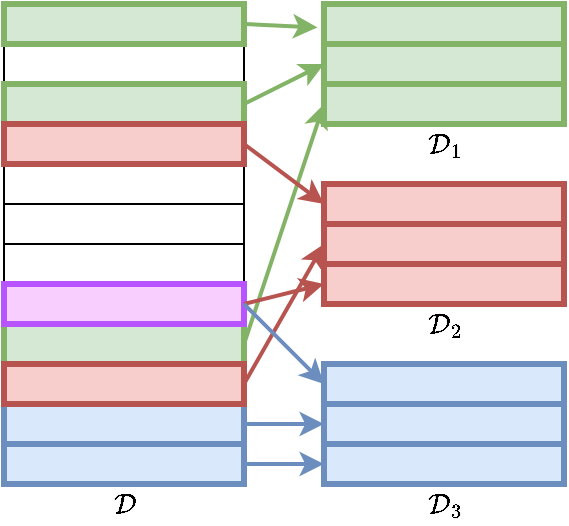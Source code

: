 <mxfile version="12.7.1" type="device"><diagram id="cHWxczxEy8_q6DI_jism" name="Page-1"><mxGraphModel dx="813" dy="454" grid="1" gridSize="10" guides="1" tooltips="1" connect="1" arrows="1" fold="1" page="1" pageScale="1" pageWidth="850" pageHeight="1100" math="1" shadow="0"><root><mxCell id="0"/><mxCell id="1" parent="0"/><mxCell id="QBW_w0LVteGHwCLCXdw--8" value="" style="rounded=0;whiteSpace=wrap;html=1;" vertex="1" parent="1"><mxGeometry x="40" y="160" width="120" height="20" as="geometry"/></mxCell><mxCell id="QBW_w0LVteGHwCLCXdw--11" value="" style="rounded=0;whiteSpace=wrap;html=1;" vertex="1" parent="1"><mxGeometry x="40" y="200" width="120" height="20" as="geometry"/></mxCell><mxCell id="QBW_w0LVteGHwCLCXdw--20" value="$$\mathcal{D}$$" style="text;html=1;align=center;verticalAlign=middle;resizable=0;points=[];autosize=1;" vertex="1" parent="1"><mxGeometry x="50" y="320" width="100" height="20" as="geometry"/></mxCell><mxCell id="QBW_w0LVteGHwCLCXdw--26" value="" style="rounded=0;whiteSpace=wrap;html=1;" vertex="1" parent="1"><mxGeometry x="40" y="100" width="120" height="20" as="geometry"/></mxCell><mxCell id="QBW_w0LVteGHwCLCXdw--28" value="" style="rounded=0;whiteSpace=wrap;html=1;" vertex="1" parent="1"><mxGeometry x="40" y="180" width="120" height="20" as="geometry"/></mxCell><mxCell id="QBW_w0LVteGHwCLCXdw--32" value="" style="rounded=0;whiteSpace=wrap;html=1;strokeColor=#82b366;strokeWidth=3;fillColor=#d5e8d4;" vertex="1" parent="1"><mxGeometry x="200" y="80" width="120" height="20" as="geometry"/></mxCell><mxCell id="QBW_w0LVteGHwCLCXdw--33" value="" style="rounded=0;whiteSpace=wrap;html=1;strokeColor=#82b366;strokeWidth=3;fillColor=#d5e8d4;" vertex="1" parent="1"><mxGeometry x="200" y="100" width="120" height="20" as="geometry"/></mxCell><mxCell id="QBW_w0LVteGHwCLCXdw--34" value="" style="rounded=0;whiteSpace=wrap;html=1;strokeColor=#82b366;strokeWidth=3;fillColor=#d5e8d4;" vertex="1" parent="1"><mxGeometry x="200" y="120" width="120" height="20" as="geometry"/></mxCell><mxCell id="QBW_w0LVteGHwCLCXdw--36" value="" style="rounded=0;whiteSpace=wrap;html=1;fillColor=#f8cecc;strokeColor=#b85450;strokeWidth=3;" vertex="1" parent="1"><mxGeometry x="200" y="170" width="120" height="20" as="geometry"/></mxCell><mxCell id="QBW_w0LVteGHwCLCXdw--37" value="" style="rounded=0;whiteSpace=wrap;html=1;fillColor=#f8cecc;strokeColor=#b85450;strokeWidth=3;" vertex="1" parent="1"><mxGeometry x="200" y="190" width="120" height="20" as="geometry"/></mxCell><mxCell id="QBW_w0LVteGHwCLCXdw--38" value="" style="rounded=0;whiteSpace=wrap;html=1;fillColor=#f8cecc;strokeColor=#b85450;strokeWidth=3;" vertex="1" parent="1"><mxGeometry x="200" y="210" width="120" height="20" as="geometry"/></mxCell><mxCell id="QBW_w0LVteGHwCLCXdw--40" value="" style="rounded=0;whiteSpace=wrap;html=1;fillColor=#dae8fc;strokeColor=#6c8ebf;strokeWidth=3;" vertex="1" parent="1"><mxGeometry x="200" y="260" width="120" height="20" as="geometry"/></mxCell><mxCell id="QBW_w0LVteGHwCLCXdw--41" value="" style="rounded=0;whiteSpace=wrap;html=1;fillColor=#dae8fc;strokeColor=#6c8ebf;strokeWidth=3;" vertex="1" parent="1"><mxGeometry x="200" y="280" width="120" height="20" as="geometry"/></mxCell><mxCell id="QBW_w0LVteGHwCLCXdw--42" value="" style="rounded=0;whiteSpace=wrap;html=1;fillColor=#dae8fc;strokeColor=#6c8ebf;strokeWidth=3;" vertex="1" parent="1"><mxGeometry x="200" y="300" width="120" height="20" as="geometry"/></mxCell><mxCell id="QBW_w0LVteGHwCLCXdw--2" value="" style="rounded=0;whiteSpace=wrap;html=1;strokeColor=#82b366;strokeWidth=3;fillColor=#d5e8d4;" vertex="1" parent="1"><mxGeometry x="40" y="80" width="120" height="20" as="geometry"/></mxCell><mxCell id="QBW_w0LVteGHwCLCXdw--5" value="" style="rounded=0;whiteSpace=wrap;html=1;strokeColor=#82b366;strokeWidth=3;fillColor=#d5e8d4;" vertex="1" parent="1"><mxGeometry x="40" y="120" width="120" height="20" as="geometry"/></mxCell><mxCell id="QBW_w0LVteGHwCLCXdw--14" value="" style="rounded=0;whiteSpace=wrap;html=1;strokeColor=#82b366;strokeWidth=3;fillColor=#d5e8d4;" vertex="1" parent="1"><mxGeometry x="40" y="240" width="120" height="20" as="geometry"/></mxCell><mxCell id="QBW_w0LVteGHwCLCXdw--17" value="" style="rounded=0;whiteSpace=wrap;html=1;fillColor=#dae8fc;strokeColor=#6c8ebf;strokeWidth=3;" vertex="1" parent="1"><mxGeometry x="40" y="280" width="120" height="20" as="geometry"/></mxCell><mxCell id="QBW_w0LVteGHwCLCXdw--27" value="" style="rounded=0;whiteSpace=wrap;html=1;fillColor=#f8cecc;strokeColor=#b85450;strokeWidth=3;" vertex="1" parent="1"><mxGeometry x="40" y="140" width="120" height="20" as="geometry"/></mxCell><mxCell id="QBW_w0LVteGHwCLCXdw--29" value="" style="rounded=0;whiteSpace=wrap;html=1;fillColor=#F8CEFF;strokeColor=#B854FF;strokeWidth=3;gradientColor=none;" vertex="1" parent="1"><mxGeometry x="40" y="220" width="120" height="20" as="geometry"/></mxCell><mxCell id="QBW_w0LVteGHwCLCXdw--30" value="" style="rounded=0;whiteSpace=wrap;html=1;fillColor=#f8cecc;strokeColor=#b85450;strokeWidth=3;" vertex="1" parent="1"><mxGeometry x="40" y="260" width="120" height="20" as="geometry"/></mxCell><mxCell id="QBW_w0LVteGHwCLCXdw--31" value="" style="rounded=0;whiteSpace=wrap;html=1;fillColor=#dae8fc;strokeColor=#6c8ebf;strokeWidth=3;" vertex="1" parent="1"><mxGeometry x="40" y="300" width="120" height="20" as="geometry"/></mxCell><mxCell id="QBW_w0LVteGHwCLCXdw--45" value="" style="endArrow=classic;html=1;entryX=-0.027;entryY=0.586;entryDx=0;entryDy=0;entryPerimeter=0;exitX=1;exitY=0.5;exitDx=0;exitDy=0;fillColor=#d5e8d4;strokeColor=#82b366;strokeWidth=2;" edge="1" parent="1" source="QBW_w0LVteGHwCLCXdw--2" target="QBW_w0LVteGHwCLCXdw--32"><mxGeometry width="50" height="50" relative="1" as="geometry"><mxPoint x="40" y="420" as="sourcePoint"/><mxPoint x="90" y="370" as="targetPoint"/></mxGeometry></mxCell><mxCell id="QBW_w0LVteGHwCLCXdw--46" value="" style="endArrow=classic;html=1;entryX=0;entryY=0.5;entryDx=0;entryDy=0;exitX=1;exitY=0.5;exitDx=0;exitDy=0;fillColor=#d5e8d4;strokeColor=#82b366;strokeWidth=2;" edge="1" parent="1" source="QBW_w0LVteGHwCLCXdw--5" target="QBW_w0LVteGHwCLCXdw--33"><mxGeometry width="50" height="50" relative="1" as="geometry"><mxPoint x="170" y="100" as="sourcePoint"/><mxPoint x="206.76" y="101.72" as="targetPoint"/></mxGeometry></mxCell><mxCell id="QBW_w0LVteGHwCLCXdw--47" value="" style="endArrow=classic;html=1;entryX=0;entryY=0.5;entryDx=0;entryDy=0;exitX=1;exitY=0.5;exitDx=0;exitDy=0;fillColor=#d5e8d4;strokeColor=#82b366;strokeWidth=2;" edge="1" parent="1" source="QBW_w0LVteGHwCLCXdw--14" target="QBW_w0LVteGHwCLCXdw--34"><mxGeometry width="50" height="50" relative="1" as="geometry"><mxPoint x="170" y="140" as="sourcePoint"/><mxPoint x="210" y="120" as="targetPoint"/></mxGeometry></mxCell><mxCell id="QBW_w0LVteGHwCLCXdw--48" value="" style="endArrow=classic;html=1;entryX=0;entryY=0.5;entryDx=0;entryDy=0;exitX=1;exitY=0.5;exitDx=0;exitDy=0;fillColor=#f8cecc;strokeColor=#b85450;strokeWidth=2;" edge="1" parent="1" source="QBW_w0LVteGHwCLCXdw--27" target="QBW_w0LVteGHwCLCXdw--36"><mxGeometry width="50" height="50" relative="1" as="geometry"><mxPoint x="170" y="260" as="sourcePoint"/><mxPoint x="210" y="140" as="targetPoint"/></mxGeometry></mxCell><mxCell id="QBW_w0LVteGHwCLCXdw--49" value="" style="endArrow=classic;html=1;exitX=1;exitY=0.5;exitDx=0;exitDy=0;fillColor=#f8cecc;strokeColor=#b85450;strokeWidth=2;" edge="1" parent="1" source="QBW_w0LVteGHwCLCXdw--30"><mxGeometry width="50" height="50" relative="1" as="geometry"><mxPoint x="170" y="160" as="sourcePoint"/><mxPoint x="200" y="200" as="targetPoint"/></mxGeometry></mxCell><mxCell id="QBW_w0LVteGHwCLCXdw--50" value="" style="endArrow=classic;html=1;exitX=1;exitY=0.5;exitDx=0;exitDy=0;entryX=0;entryY=0.5;entryDx=0;entryDy=0;fillColor=#f8cecc;strokeColor=#b85450;strokeWidth=2;" edge="1" parent="1" source="QBW_w0LVteGHwCLCXdw--29" target="QBW_w0LVteGHwCLCXdw--38"><mxGeometry width="50" height="50" relative="1" as="geometry"><mxPoint x="170" y="280" as="sourcePoint"/><mxPoint x="210" y="210" as="targetPoint"/></mxGeometry></mxCell><mxCell id="QBW_w0LVteGHwCLCXdw--51" value="" style="endArrow=classic;html=1;exitX=1;exitY=0.5;exitDx=0;exitDy=0;entryX=0;entryY=0.5;entryDx=0;entryDy=0;strokeWidth=2;fillColor=#dae8fc;strokeColor=#6c8ebf;" edge="1" parent="1" source="QBW_w0LVteGHwCLCXdw--17" target="QBW_w0LVteGHwCLCXdw--41"><mxGeometry width="50" height="50" relative="1" as="geometry"><mxPoint x="170" y="240" as="sourcePoint"/><mxPoint x="210" y="230" as="targetPoint"/></mxGeometry></mxCell><mxCell id="QBW_w0LVteGHwCLCXdw--52" value="" style="endArrow=classic;html=1;exitX=1;exitY=0.5;exitDx=0;exitDy=0;entryX=0;entryY=0.5;entryDx=0;entryDy=0;strokeWidth=2;fillColor=#dae8fc;strokeColor=#6c8ebf;" edge="1" parent="1" source="QBW_w0LVteGHwCLCXdw--31" target="QBW_w0LVteGHwCLCXdw--42"><mxGeometry width="50" height="50" relative="1" as="geometry"><mxPoint x="170" y="300" as="sourcePoint"/><mxPoint x="210" y="300" as="targetPoint"/></mxGeometry></mxCell><mxCell id="QBW_w0LVteGHwCLCXdw--53" value="" style="endArrow=classic;html=1;entryX=0;entryY=0.5;entryDx=0;entryDy=0;strokeWidth=2;fillColor=#dae8fc;strokeColor=#6c8ebf;" edge="1" parent="1" target="QBW_w0LVteGHwCLCXdw--40"><mxGeometry width="50" height="50" relative="1" as="geometry"><mxPoint x="160" y="230" as="sourcePoint"/><mxPoint x="210" y="320" as="targetPoint"/></mxGeometry></mxCell><mxCell id="QBW_w0LVteGHwCLCXdw--54" value="$$\mathcal{D}_3$$" style="text;html=1;align=center;verticalAlign=middle;resizable=0;points=[];autosize=1;" vertex="1" parent="1"><mxGeometry x="200" y="320" width="120" height="20" as="geometry"/></mxCell><mxCell id="QBW_w0LVteGHwCLCXdw--55" value="$$\mathcal{D}_2$$" style="text;html=1;align=center;verticalAlign=middle;resizable=0;points=[];autosize=1;" vertex="1" parent="1"><mxGeometry x="200" y="230" width="120" height="20" as="geometry"/></mxCell><mxCell id="QBW_w0LVteGHwCLCXdw--56" value="$$\mathcal{D}_1$$" style="text;html=1;align=center;verticalAlign=middle;resizable=0;points=[];autosize=1;" vertex="1" parent="1"><mxGeometry x="200" y="140" width="120" height="20" as="geometry"/></mxCell></root></mxGraphModel></diagram></mxfile>